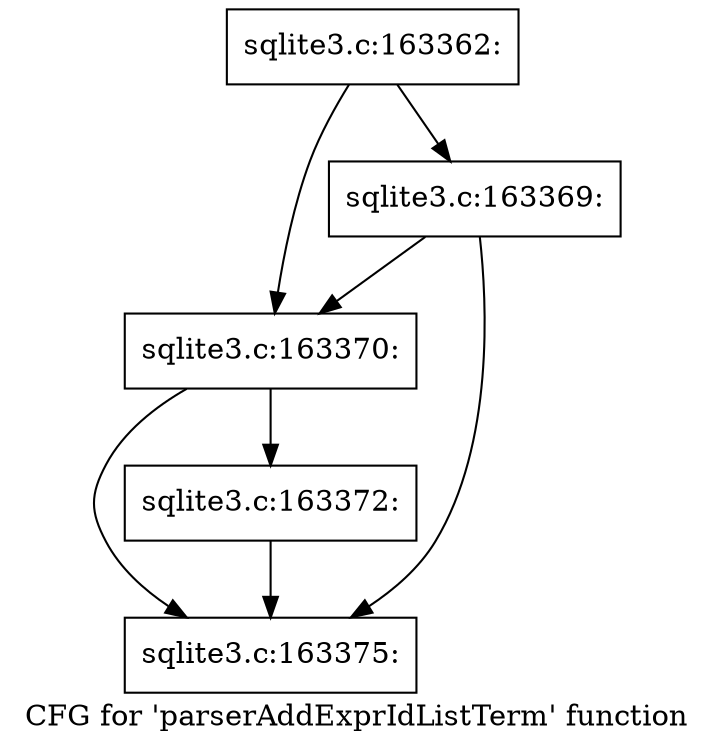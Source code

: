 digraph "CFG for 'parserAddExprIdListTerm' function" {
	label="CFG for 'parserAddExprIdListTerm' function";

	Node0x55c0fa0eaff0 [shape=record,label="{sqlite3.c:163362:}"];
	Node0x55c0fa0eaff0 -> Node0x55c0fa0ee960;
	Node0x55c0fa0eaff0 -> Node0x55c0fa0ee9e0;
	Node0x55c0fa0ee9e0 [shape=record,label="{sqlite3.c:163369:}"];
	Node0x55c0fa0ee9e0 -> Node0x55c0fa0ee960;
	Node0x55c0fa0ee9e0 -> Node0x55c0fa0ee910;
	Node0x55c0fa0ee960 [shape=record,label="{sqlite3.c:163370:}"];
	Node0x55c0fa0ee960 -> Node0x55c0fa0ee8c0;
	Node0x55c0fa0ee960 -> Node0x55c0fa0ee910;
	Node0x55c0fa0ee8c0 [shape=record,label="{sqlite3.c:163372:}"];
	Node0x55c0fa0ee8c0 -> Node0x55c0fa0ee910;
	Node0x55c0fa0ee910 [shape=record,label="{sqlite3.c:163375:}"];
}
